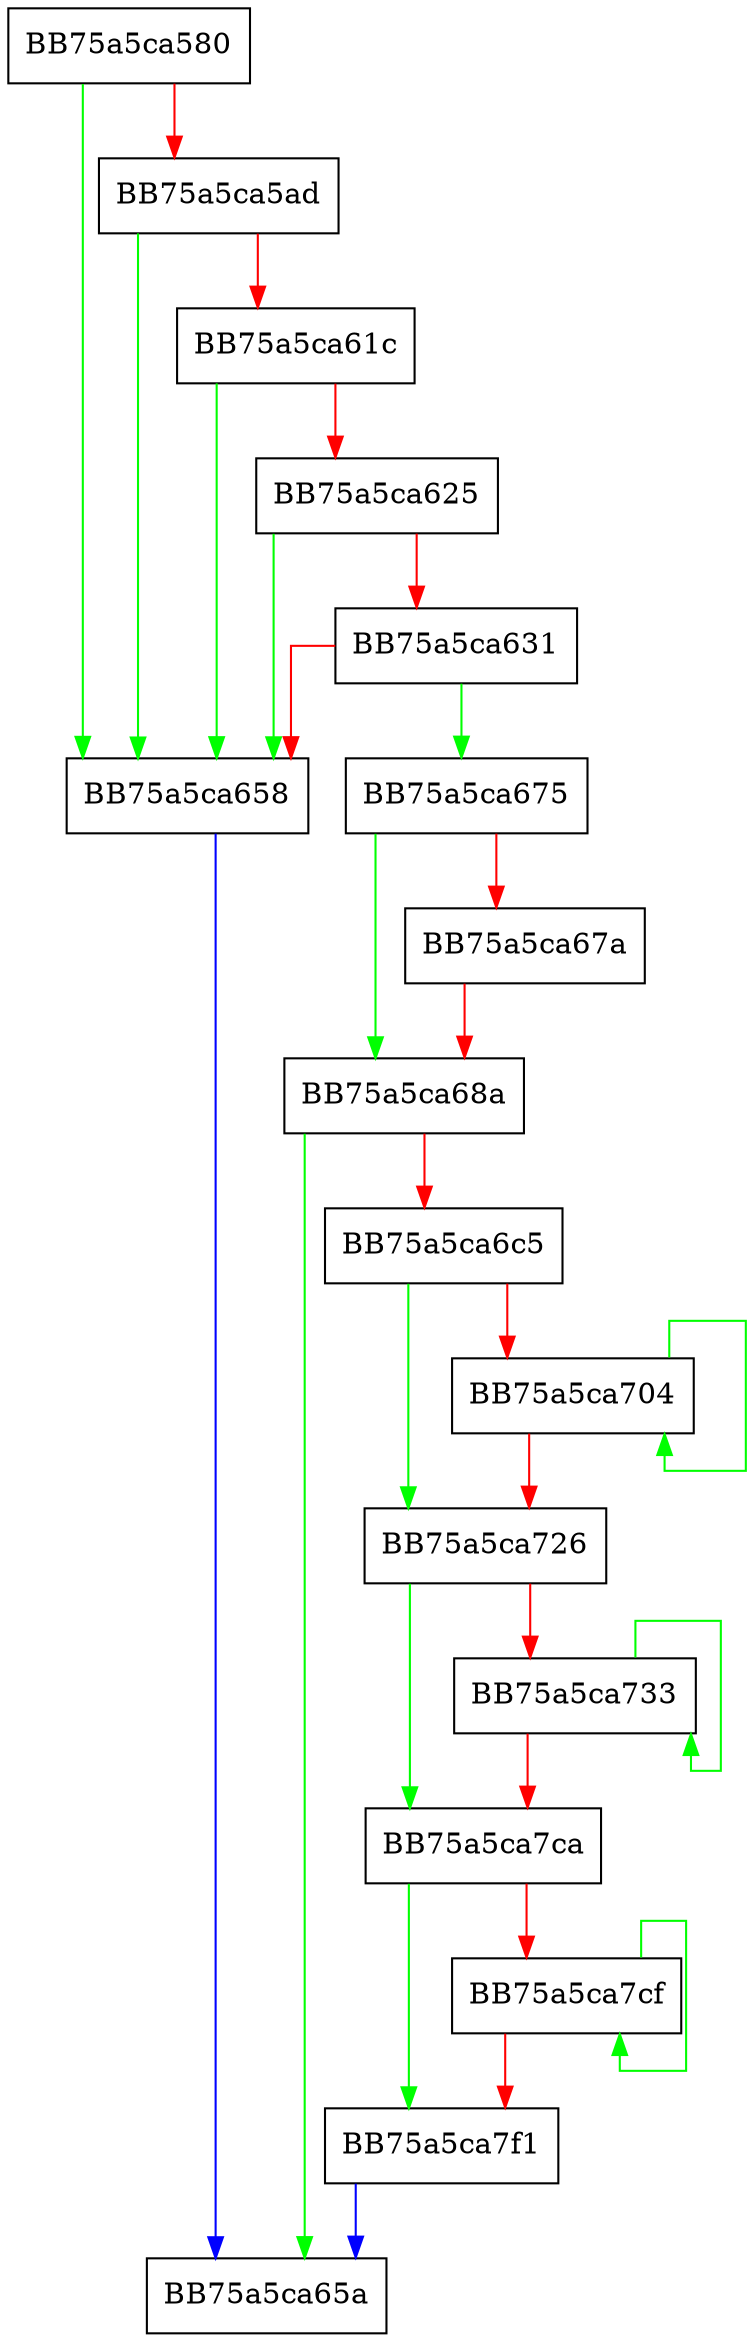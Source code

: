 digraph adotout_scanfile {
  node [shape="box"];
  graph [splines=ortho];
  BB75a5ca580 -> BB75a5ca658 [color="green"];
  BB75a5ca580 -> BB75a5ca5ad [color="red"];
  BB75a5ca5ad -> BB75a5ca658 [color="green"];
  BB75a5ca5ad -> BB75a5ca61c [color="red"];
  BB75a5ca61c -> BB75a5ca658 [color="green"];
  BB75a5ca61c -> BB75a5ca625 [color="red"];
  BB75a5ca625 -> BB75a5ca658 [color="green"];
  BB75a5ca625 -> BB75a5ca631 [color="red"];
  BB75a5ca631 -> BB75a5ca675 [color="green"];
  BB75a5ca631 -> BB75a5ca658 [color="red"];
  BB75a5ca658 -> BB75a5ca65a [color="blue"];
  BB75a5ca675 -> BB75a5ca68a [color="green"];
  BB75a5ca675 -> BB75a5ca67a [color="red"];
  BB75a5ca67a -> BB75a5ca68a [color="red"];
  BB75a5ca68a -> BB75a5ca65a [color="green"];
  BB75a5ca68a -> BB75a5ca6c5 [color="red"];
  BB75a5ca6c5 -> BB75a5ca726 [color="green"];
  BB75a5ca6c5 -> BB75a5ca704 [color="red"];
  BB75a5ca704 -> BB75a5ca704 [color="green"];
  BB75a5ca704 -> BB75a5ca726 [color="red"];
  BB75a5ca726 -> BB75a5ca7ca [color="green"];
  BB75a5ca726 -> BB75a5ca733 [color="red"];
  BB75a5ca733 -> BB75a5ca733 [color="green"];
  BB75a5ca733 -> BB75a5ca7ca [color="red"];
  BB75a5ca7ca -> BB75a5ca7f1 [color="green"];
  BB75a5ca7ca -> BB75a5ca7cf [color="red"];
  BB75a5ca7cf -> BB75a5ca7cf [color="green"];
  BB75a5ca7cf -> BB75a5ca7f1 [color="red"];
  BB75a5ca7f1 -> BB75a5ca65a [color="blue"];
}